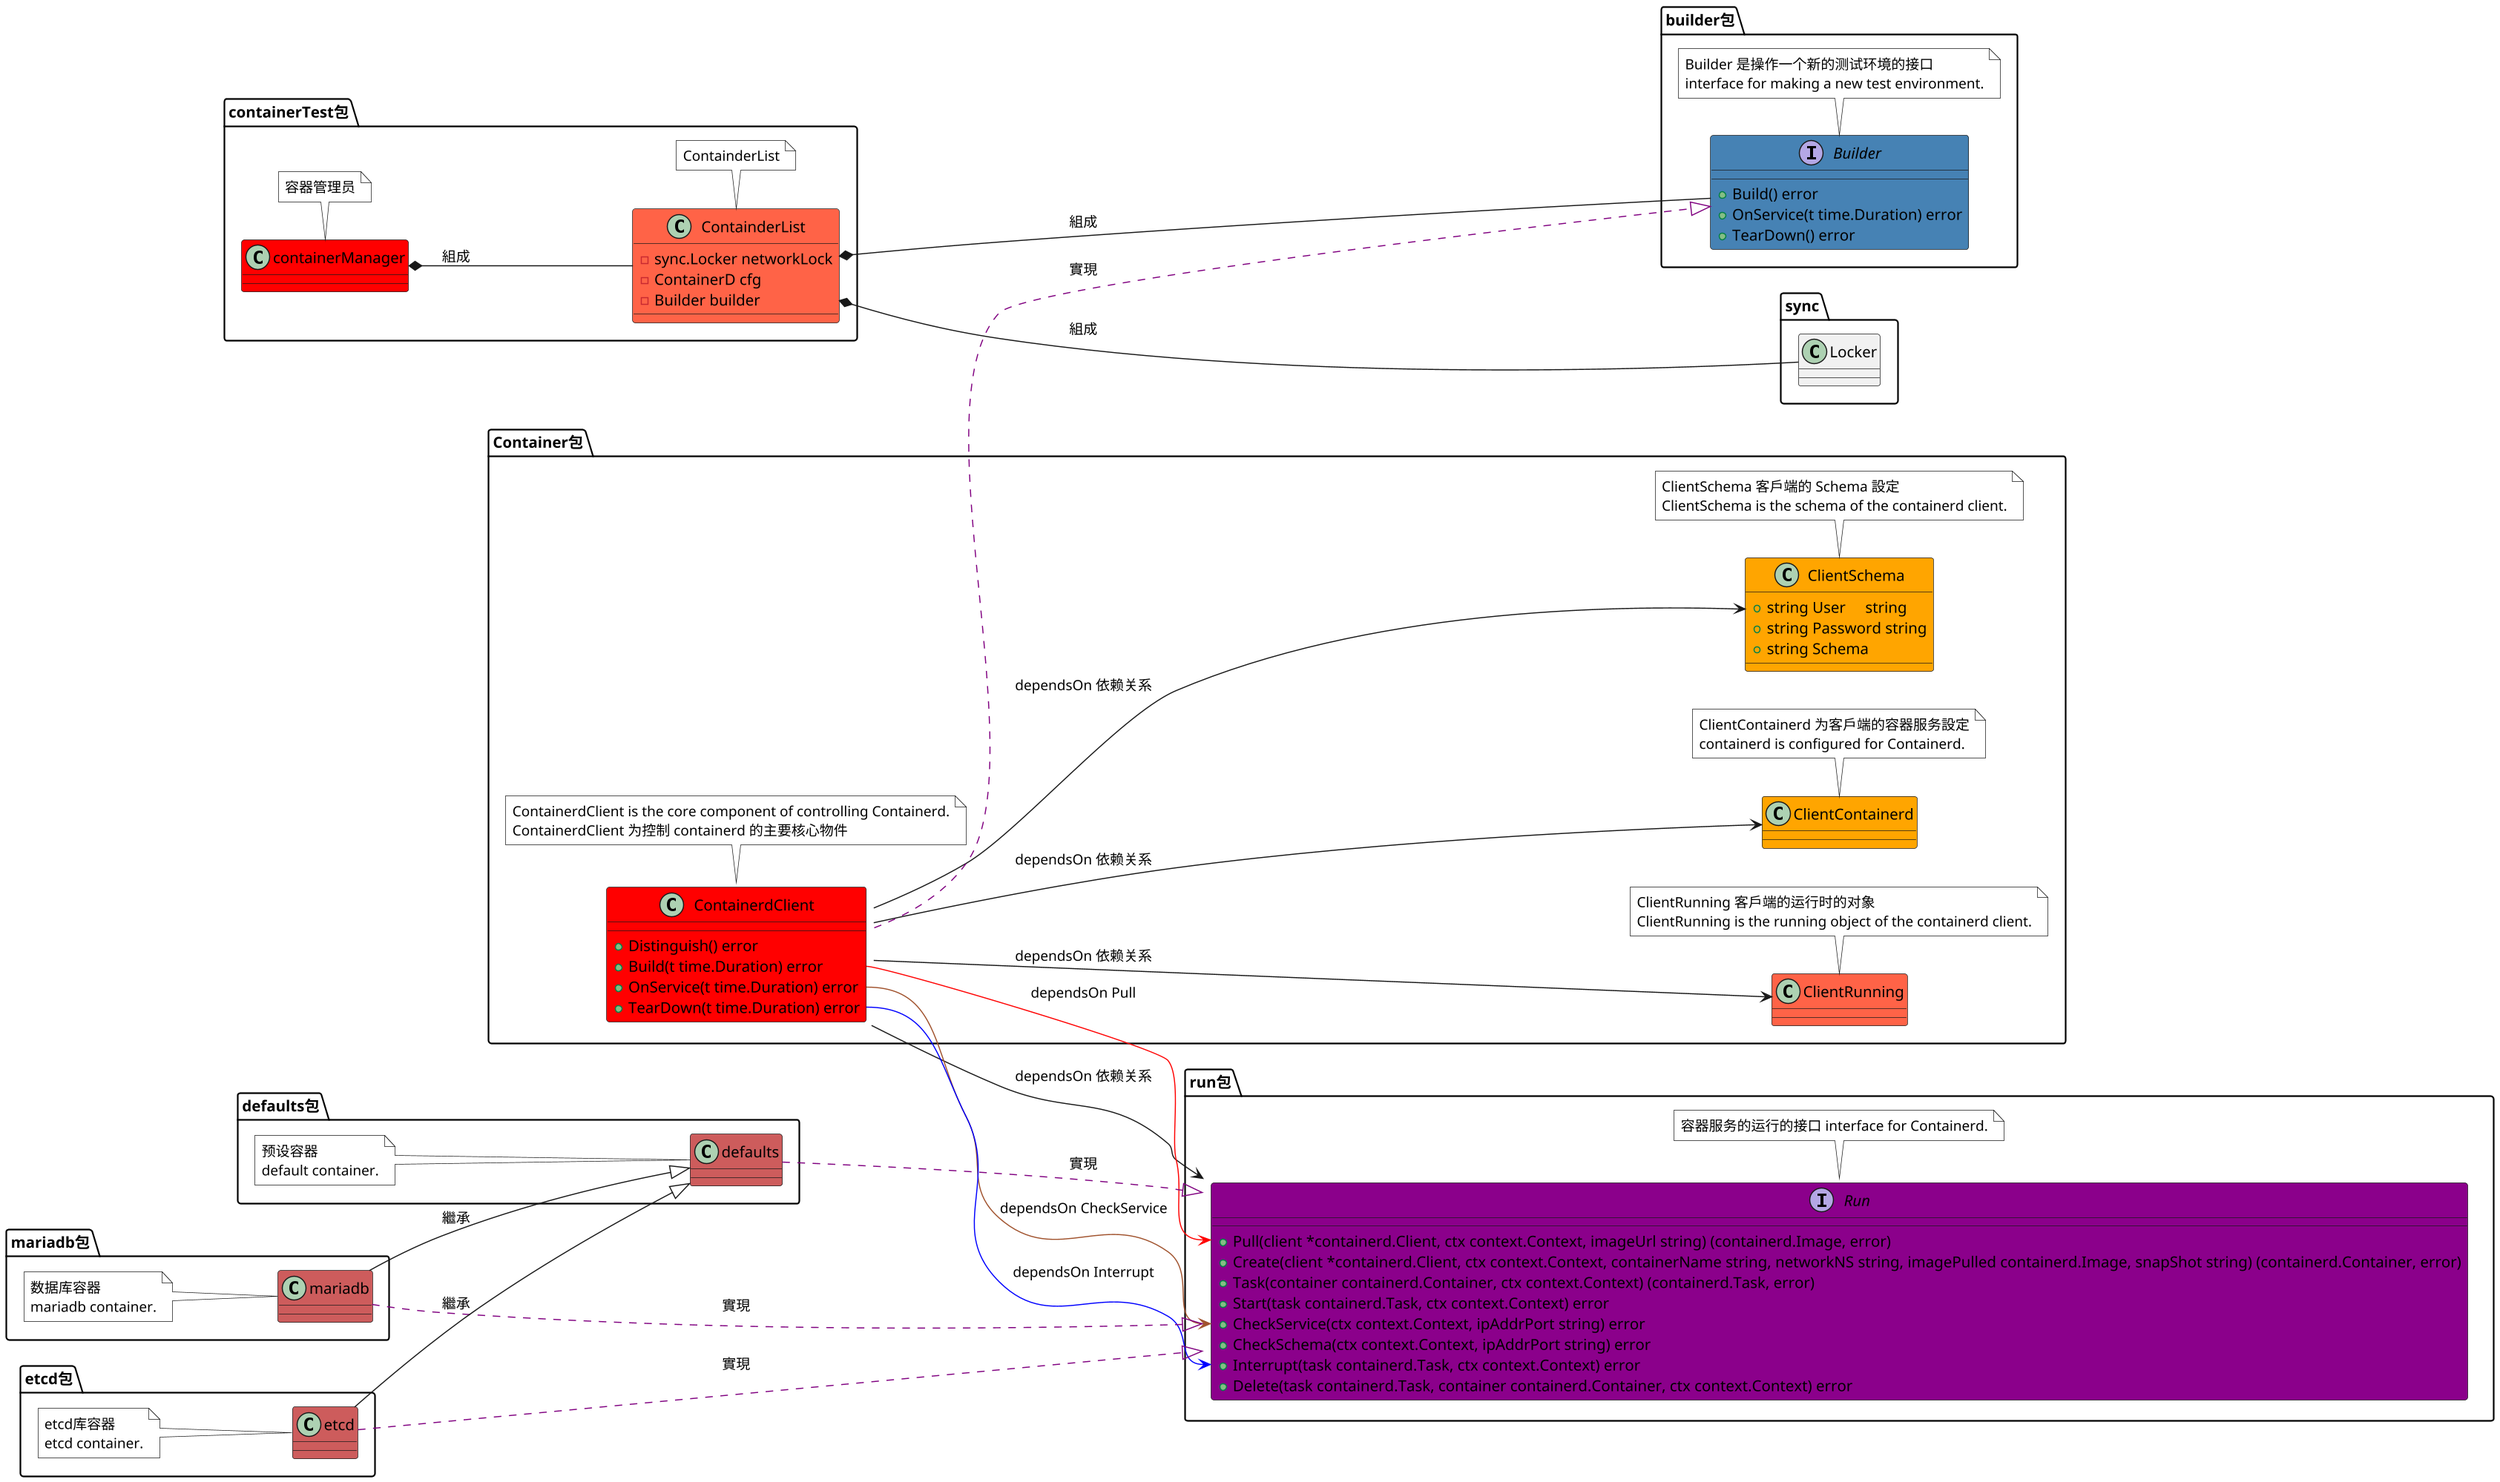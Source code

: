 @startuml

left to right direction
scale 5000 width
scale 2000 height

'预设背景的颜色
skinparam NoteBackgroundColor white


'整个 Containerd 运作的类图

package containerTest包 {
    '管理员
    class containerManager {
    }
    class containerManager #back:red
    note bottom of containerManager {
        容器管理员
    }

    class ContainderList {
    	- sync.Locker networkLock
    	- ContainerD cfg
    	- Builder builder
    }
    class ContainderList #back:tomato
    note bottom of ContainderList {
        ContainderList
    }
    }

    '客户端介面
    package builder包 {
        interface Builder {
            + Build() error
            + OnService(t time.Duration) error
            + TearDown() error
        }
        interface Builder #back:steelblue
        note bottom of Builder {
            Builder 是操作一个新的测试环境的接口
            interface for making a new test environment.
        }
    }

    '核心类
    package Container包 {
    class ContainerdClient {
            + Distinguish() error
	        + Build(t time.Duration) error
	        + OnService(t time.Duration) error
	        + TearDown(t time.Duration) error
        }
        class ContainerdClient #back:red
        note bottom of ContainerdClient {
            ContainerdClient is the core component of controlling Containerd.
            ContainerdClient 为控制 containerd 的主要核心物件
        }

    '核心类的设定

    '核心类的容器设定
        class ClientContainerd {}
        class ClientContainerd #back:orange
        note bottom of ClientContainerd {
            ClientContainerd 为客戶端的容器服务設定
            containerd is configured for Containerd.
        }

    '核心类的 Schema 设定
        class ClientSchema {
            + string User     string
            + string Password string
            + string Schema
        }
        class ClientSchema #back:orange
        note bottom of ClientSchema {
            ClientSchema 客戶端的 Schema 設定
            ClientSchema is the schema of the containerd client.
        }

    '核心类的容器运行时的对象
        class ClientRunning {}
        class ClientRunning #back:tomato
        note bottom of ClientRunning {
            ClientRunning 客戶端的运行时的对象
            ClientRunning is the running object of the containerd client.
        }
    }

    '核心类的执行接口
    package run包 {
        interface Run {
            + Pull(client *containerd.Client, ctx context.Context, imageUrl string) (containerd.Image, error)
            + Create(client *containerd.Client, ctx context.Context, containerName string, networkNS string, imagePulled containerd.Image, snapShot string) (containerd.Container, error)
            + Task(container containerd.Container, ctx context.Context) (containerd.Task, error)
            + Start(task containerd.Task, ctx context.Context) error
            + CheckService(ctx context.Context, ipAddrPort string) error
            + CheckSchema(ctx context.Context, ipAddrPort string) error
            + Interrupt(task containerd.Task, ctx context.Context) error
            + Delete(task containerd.Task, container containerd.Container, ctx context.Context) error
        }
        interface Run #back:darkmagenta
        note bottom of Run {
            容器服务的运行的接口 interface for Containerd.
        }
    }

    '实现执行接口的类
    package defaults包 {
        class defaults {}
        class defaults #back:indianred
        note left of defaults {
            预设容器
            default container.
        }
    }

    package mariadb包 {
        class mariadb {}
        class mariadb #back:indianred
        note left of mariadb {
            数据库容器
            mariadb container.
        }
    }

    package etcd包 {
        class etcd {}
        class etcd #back:indianred
        note left of etcd {
            etcd库容器
            etcd container.
        }
    }

    '容器管理员的关联
    containerManager *-- ContainderList: 組成
    ContainderList *-- Builder: 組成
    ContainderList *-- sync.Locker: 組成

    '核心类的设定档关连
    ContainerdClient --> ClientContainerd: dependsOn 依赖关系
    ContainerdClient --> ClientSchema: dependsOn 依赖关系

    '核心类的执行物件的关连
    ContainerdClient --> ClientRunning: dependsOn 依赖关系

    '核心类的执行接口的关连
    ContainerdClient --> Run: dependsOn 依赖关系

    '实现执行接口的类的关连
    defaults .[#Purple].|> Run: 實現
    mariadb .[#Purple].|> Run: 實現
    etcd .[#Purple].|> Run: 實現
    mariadb --|> defaults: 繼承
    etcd --|> defaults: 繼承

    '核心类的执行创建函数的关连
    ContainerdClient::Build -[#Red]-> Run::Pull: dependsOn Pull
    'ContainerdClient::Build -[#Red]-> Run::Create: dependsOn Create
    'ContainerdClient::Build -[#Red]-> Run::Task: dependsOn Task
    'ContainerdClient::Build -[#Red]-> Run::Start: dependsOn Start

    '核心类的执行检函数的关连
    ContainerdClient::OnService -[#Sienna]-> Run::CheckService: dependsOn CheckService
    'ContainerdClient::OnService -[#Sienna]-> Run::CheckSchema: dependsOn CheckSchema

    '核心类的执行拆除函数的关连
    ContainerdClient::TearDown -[#Blue]-> Run::Interrupt: dependsOn Interrupt
    'ContainerdClient::TearDown -[#Blue]-> Run::Delete: dependsOn Delete

    '客户端介面的关连
    ContainerdClient .[#Purple].|> Builder: 實現

@enduml